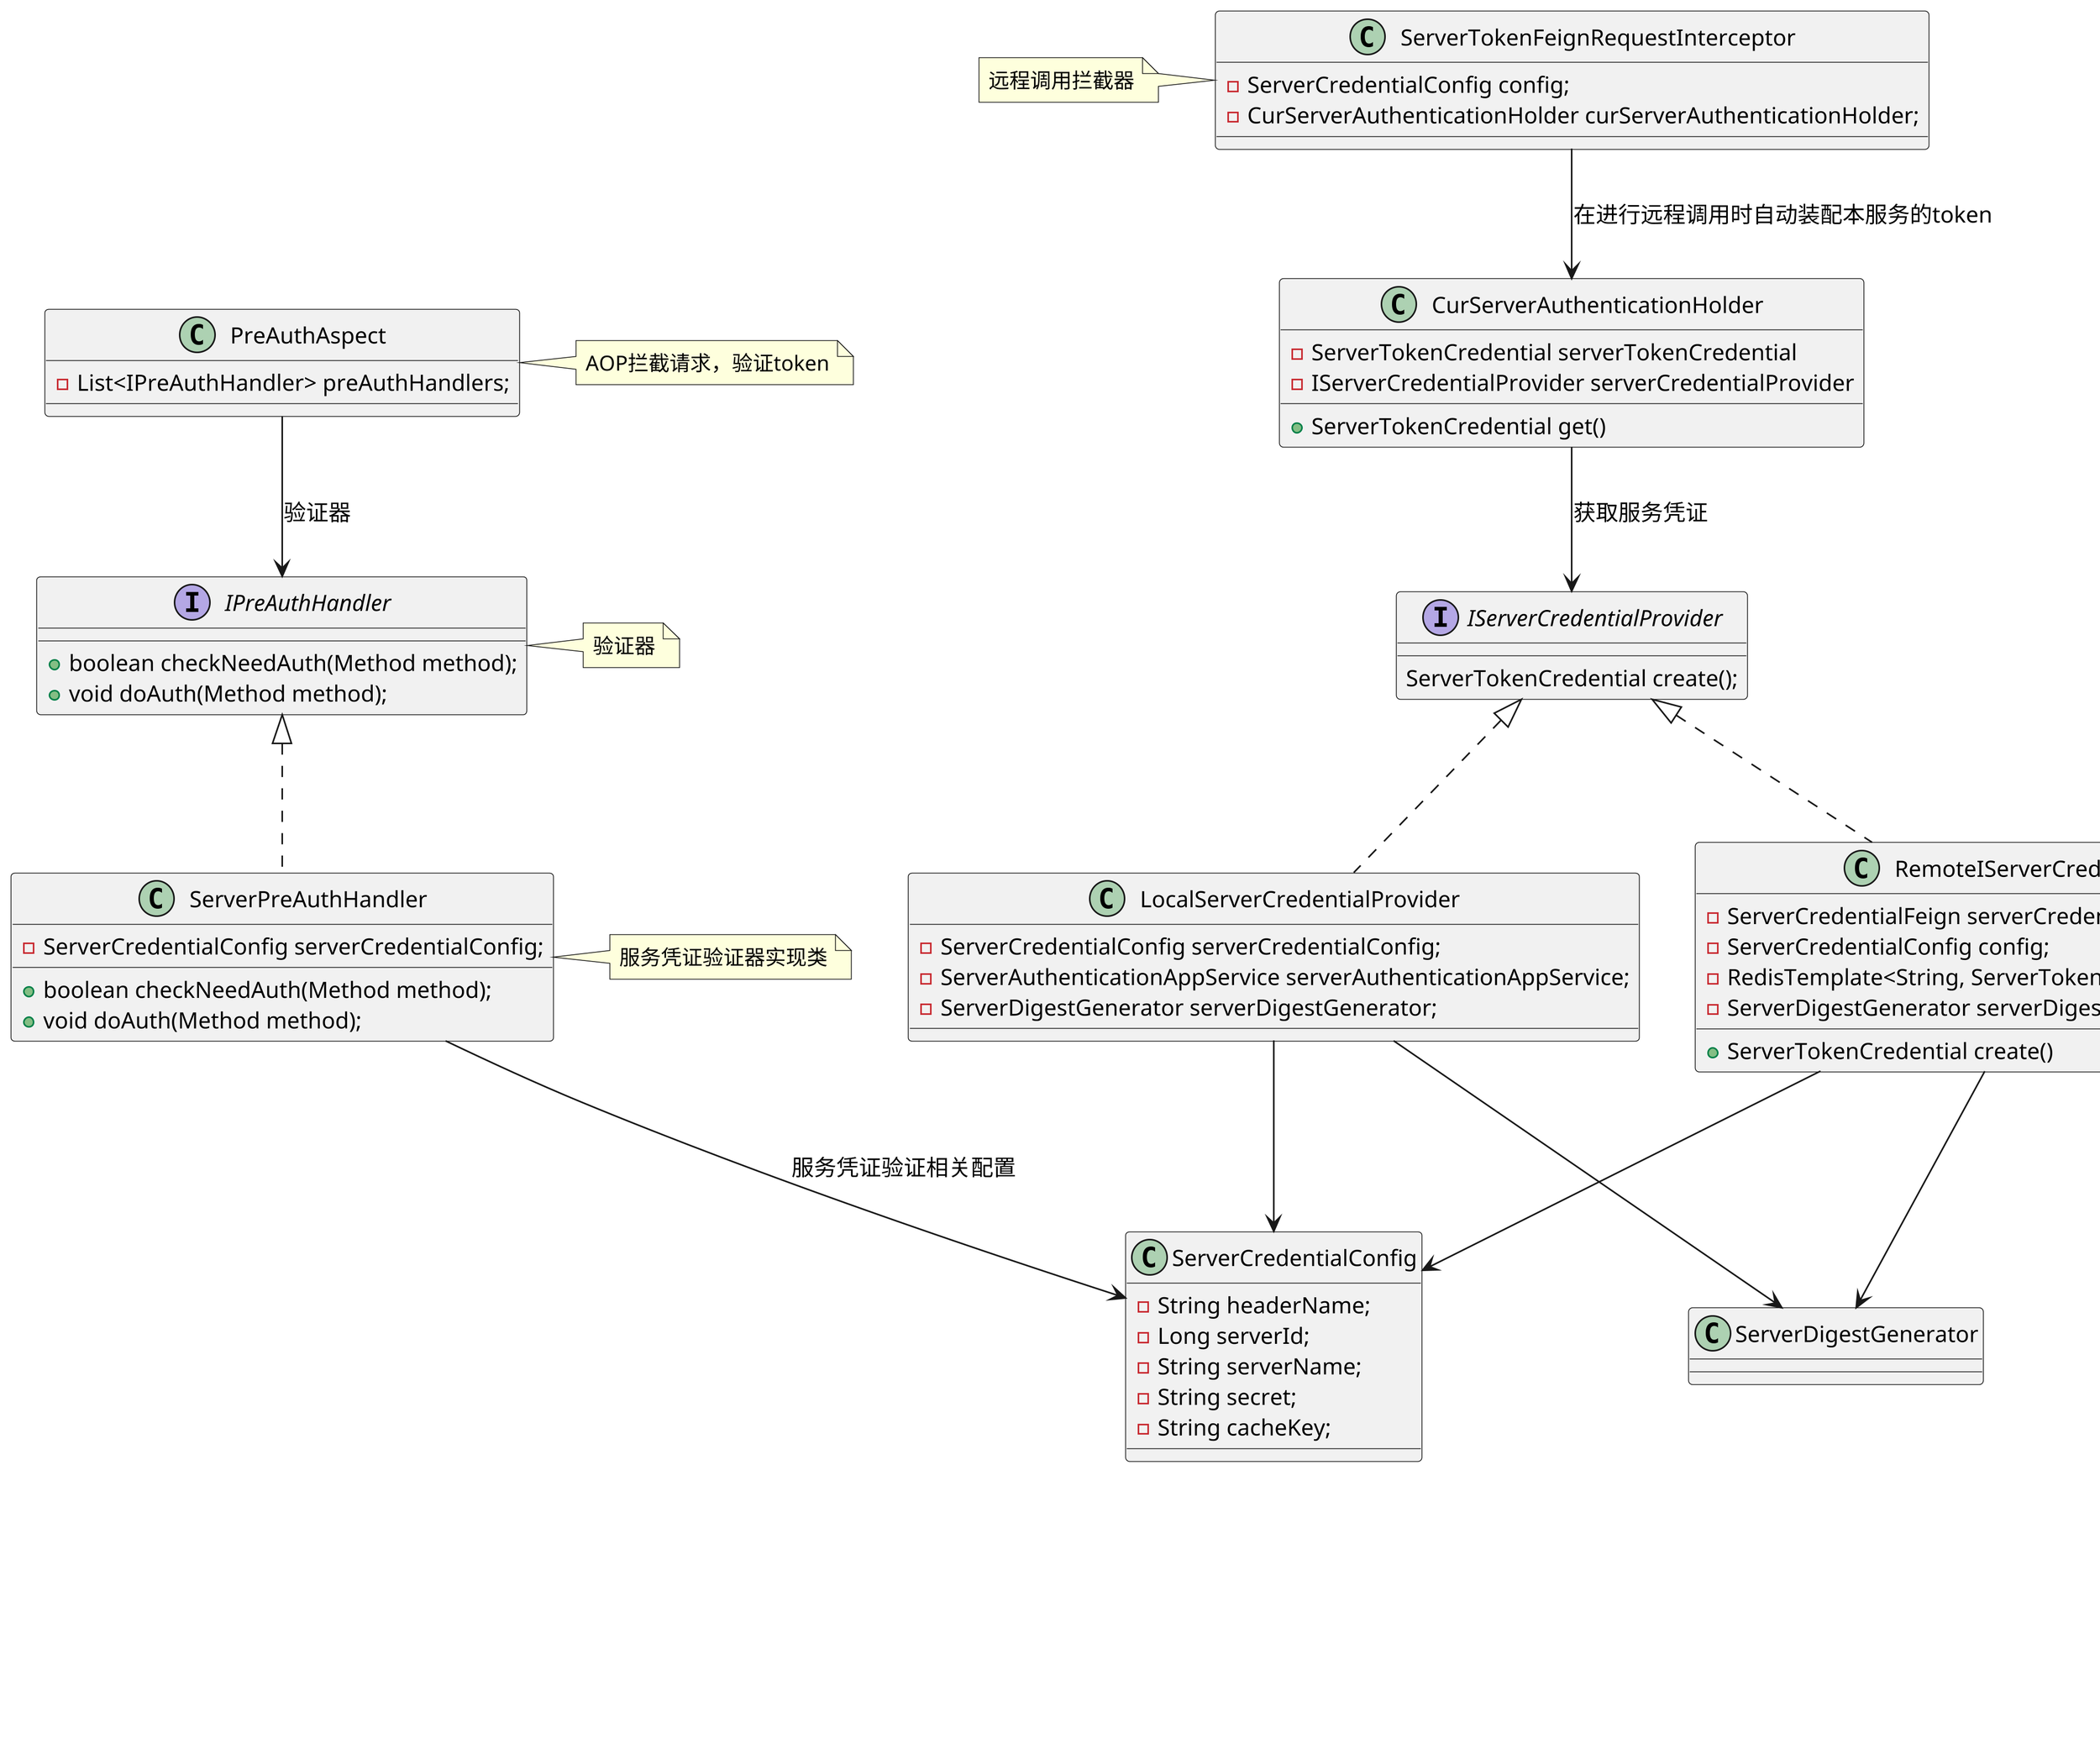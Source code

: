 @startuml
'https://plantuml.com/class-diagram
skinparam shadowing false
skinparam defaultFontName xfonts-wqy
skinparam dpi 300
skinparam activity  {
    DiamondFontSize 14
    ArrowFontSize 14
    FontSize 14
}

abstract class CredentialCacheHandler {
    - RedisTemplate<String, TokenCredential> redisTemplate
    # {abstract} String getCacheKey(String token)
    # {abstract} TokenCredential verifyAndGetCredential(String token)
    + <T extends TokenCredential> T verifyAndGet(String token)
    - <T extends TokenCredential> TokenCredential getByRemote(String token, String key)
    - void cacheCredential(String key, TokenCredential value, Date expireAt)
    + <T> void invalidCache(String token)
}
note left of CredentialCacheHandler:凭证缓存控制器
CredentialCacheHandler --> RedisTemplate: Redis操作
class RedisTemplate
note left of RedisTemplate: 封装Redis操作

class ServerCredentialCacheHandler extends CredentialCacheHandler {
    - ServerCredentialConfig serverCredentialConfig
    - ServerCredentialFeign serverCredentialFeign
    # String getCacheKey(String token)
    # TokenCredential verifyAndGetCredential(String token)
}
note left of ServerCredentialCacheHandler: 服务凭证缓存
ServerCredentialCacheHandler --> ServerCredentialFeign: 远程访问Auth服务
interface ServerCredentialFeign {
    ServerTokenCredential verify(String token)
    ServerTokenCredential createCredential(ServerAuthCommand)
}
note left of ServerCredentialFeign: OpenFeign远程调用


interface ICredentialVerifier<T extends TokenCredential> {
    T verify(String token)
}
note right of ICredentialVerifier: token校验
class RemoteServerCredentialVerifier<ServerTokenCredential> implements ICredentialVerifier {
    - ServerCredentialCacheHandler credentialCacheHandler
    - ServerTokenCredential verify(String token)
}
RemoteServerCredentialVerifier --> ServerCredentialCacheHandler
note bottom of RemoteServerCredentialVerifier: 通过远程调用进行token校验

class LocalServerCredentialVerifier<ServerTokenCredential> implements ICredentialVerifier {
    - TokenCredentialService tokenCredentialService
    - ServerCredentialAuthConfig serverCredentialAuthConfig
    - ServerTokenCredential verify(String token)
}
note bottom of LocalServerCredentialVerifier: 通过本地方法进行token校验

class CurServerAuthenticationHolder {
    - ServerTokenCredential serverTokenCredential
    - IServerCredentialProvider serverCredentialProvider
    + ServerTokenCredential get()
}

CurServerAuthenticationHolder --> IServerCredentialProvider: 获取服务凭证

interface IServerCredentialProvider {
    ServerTokenCredential create();
}

class RemoteIServerCredentialProvider implements IServerCredentialProvider {
    - ServerCredentialFeign serverCredentialFeign;
    - ServerCredentialConfig config;
    - RedisTemplate<String, ServerTokenCredential> redisTemplate;
    - ServerDigestGenerator serverDigestGenerator;
    + ServerTokenCredential create()
}
RemoteIServerCredentialProvider --> RedisTemplate: 缓存远程调用得到的token
RemoteIServerCredentialProvider --> ServerDigestGenerator
RemoteIServerCredentialProvider --> ServerCredentialConfig

class LocalServerCredentialProvider implements IServerCredentialProvider {
    - ServerCredentialConfig serverCredentialConfig;
    - ServerAuthenticationAppService serverAuthenticationAppService;
    - ServerDigestGenerator serverDigestGenerator;
}
LocalServerCredentialProvider --> ServerCredentialConfig
LocalServerCredentialProvider --> ServerDigestGenerator

class ServerTokenFeignRequestInterceptor {
    - ServerCredentialConfig config;
    - CurServerAuthenticationHolder curServerAuthenticationHolder;
}
note left of ServerTokenFeignRequestInterceptor: 远程调用拦截器

ServerTokenFeignRequestInterceptor --> CurServerAuthenticationHolder: 在进行远程调用时自动装配本服务的token

interface IPreAuthHandler {
    + boolean checkNeedAuth(Method method);
    + void doAuth(Method method);
}
class PreAuthAspect {
    - List<IPreAuthHandler> preAuthHandlers;
}
note right of PreAuthAspect: AOP拦截请求，验证token
PreAuthAspect --> IPreAuthHandler: 验证器
note right of IPreAuthHandler: 验证器

class ServerPreAuthHandler implements IPreAuthHandler {
    - ServerCredentialConfig serverCredentialConfig;
    + boolean checkNeedAuth(Method method);
    + void doAuth(Method method);
}
note right of ServerPreAuthHandler: 服务凭证验证器实现类
ServerPreAuthHandler --> ServerCredentialConfig: 服务凭证验证相关配置

class ServerCredentialConfig {
    - String headerName;
    - Long serverId;
    - String serverName;
    - String secret;
    - String cacheKey;
}

@enduml